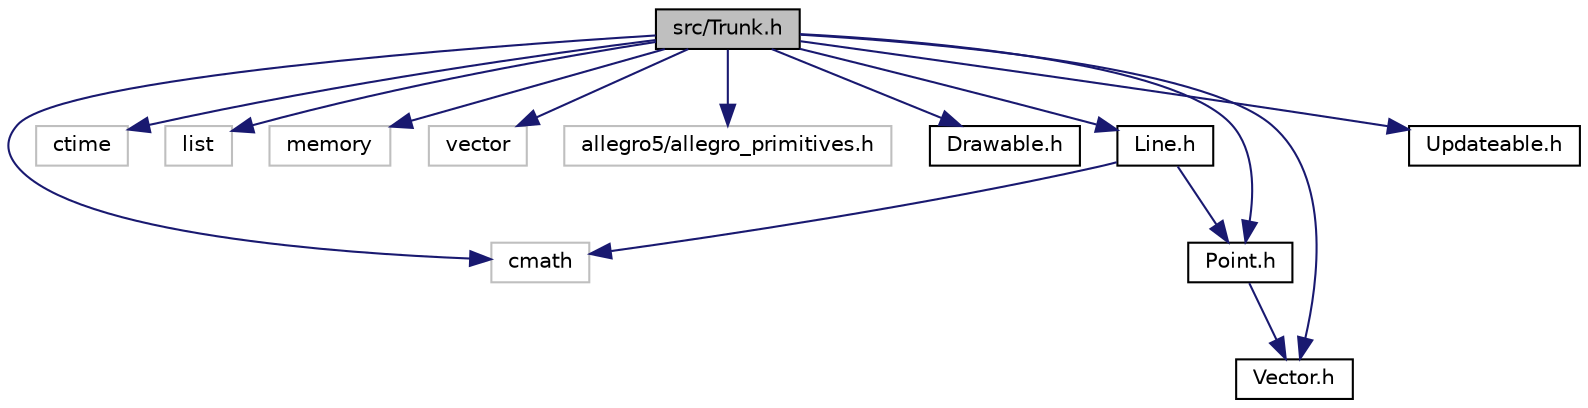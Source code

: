 digraph "src/Trunk.h"
{
 // LATEX_PDF_SIZE
  edge [fontname="Helvetica",fontsize="10",labelfontname="Helvetica",labelfontsize="10"];
  node [fontname="Helvetica",fontsize="10",shape=record];
  Node0 [label="src/Trunk.h",height=0.2,width=0.4,color="black", fillcolor="grey75", style="filled", fontcolor="black",tooltip="definition of the Trunk class"];
  Node0 -> Node1 [color="midnightblue",fontsize="10",style="solid"];
  Node1 [label="cmath",height=0.2,width=0.4,color="grey75", fillcolor="white", style="filled",tooltip=" "];
  Node0 -> Node2 [color="midnightblue",fontsize="10",style="solid"];
  Node2 [label="ctime",height=0.2,width=0.4,color="grey75", fillcolor="white", style="filled",tooltip=" "];
  Node0 -> Node3 [color="midnightblue",fontsize="10",style="solid"];
  Node3 [label="list",height=0.2,width=0.4,color="grey75", fillcolor="white", style="filled",tooltip=" "];
  Node0 -> Node4 [color="midnightblue",fontsize="10",style="solid"];
  Node4 [label="memory",height=0.2,width=0.4,color="grey75", fillcolor="white", style="filled",tooltip=" "];
  Node0 -> Node5 [color="midnightblue",fontsize="10",style="solid"];
  Node5 [label="vector",height=0.2,width=0.4,color="grey75", fillcolor="white", style="filled",tooltip=" "];
  Node0 -> Node6 [color="midnightblue",fontsize="10",style="solid"];
  Node6 [label="allegro5/allegro_primitives.h",height=0.2,width=0.4,color="grey75", fillcolor="white", style="filled",tooltip=" "];
  Node0 -> Node7 [color="midnightblue",fontsize="10",style="solid"];
  Node7 [label="Drawable.h",height=0.2,width=0.4,color="black", fillcolor="white", style="filled",URL="$_drawable_8h.html",tooltip="Definition of the Drawable abstract class."];
  Node0 -> Node8 [color="midnightblue",fontsize="10",style="solid"];
  Node8 [label="Line.h",height=0.2,width=0.4,color="black", fillcolor="white", style="filled",URL="$_line_8h.html",tooltip="Definition of the Line class."];
  Node8 -> Node1 [color="midnightblue",fontsize="10",style="solid"];
  Node8 -> Node9 [color="midnightblue",fontsize="10",style="solid"];
  Node9 [label="Point.h",height=0.2,width=0.4,color="black", fillcolor="white", style="filled",URL="$_point_8h.html",tooltip="Definition of the Point struct."];
  Node9 -> Node10 [color="midnightblue",fontsize="10",style="solid"];
  Node10 [label="Vector.h",height=0.2,width=0.4,color="black", fillcolor="white", style="filled",URL="$_vector_8h.html",tooltip="Definition of the Vector class."];
  Node0 -> Node9 [color="midnightblue",fontsize="10",style="solid"];
  Node0 -> Node11 [color="midnightblue",fontsize="10",style="solid"];
  Node11 [label="Updateable.h",height=0.2,width=0.4,color="black", fillcolor="white", style="filled",URL="$_updateable_8h.html",tooltip="Definition of the Updateable abstract class."];
  Node0 -> Node10 [color="midnightblue",fontsize="10",style="solid"];
}
